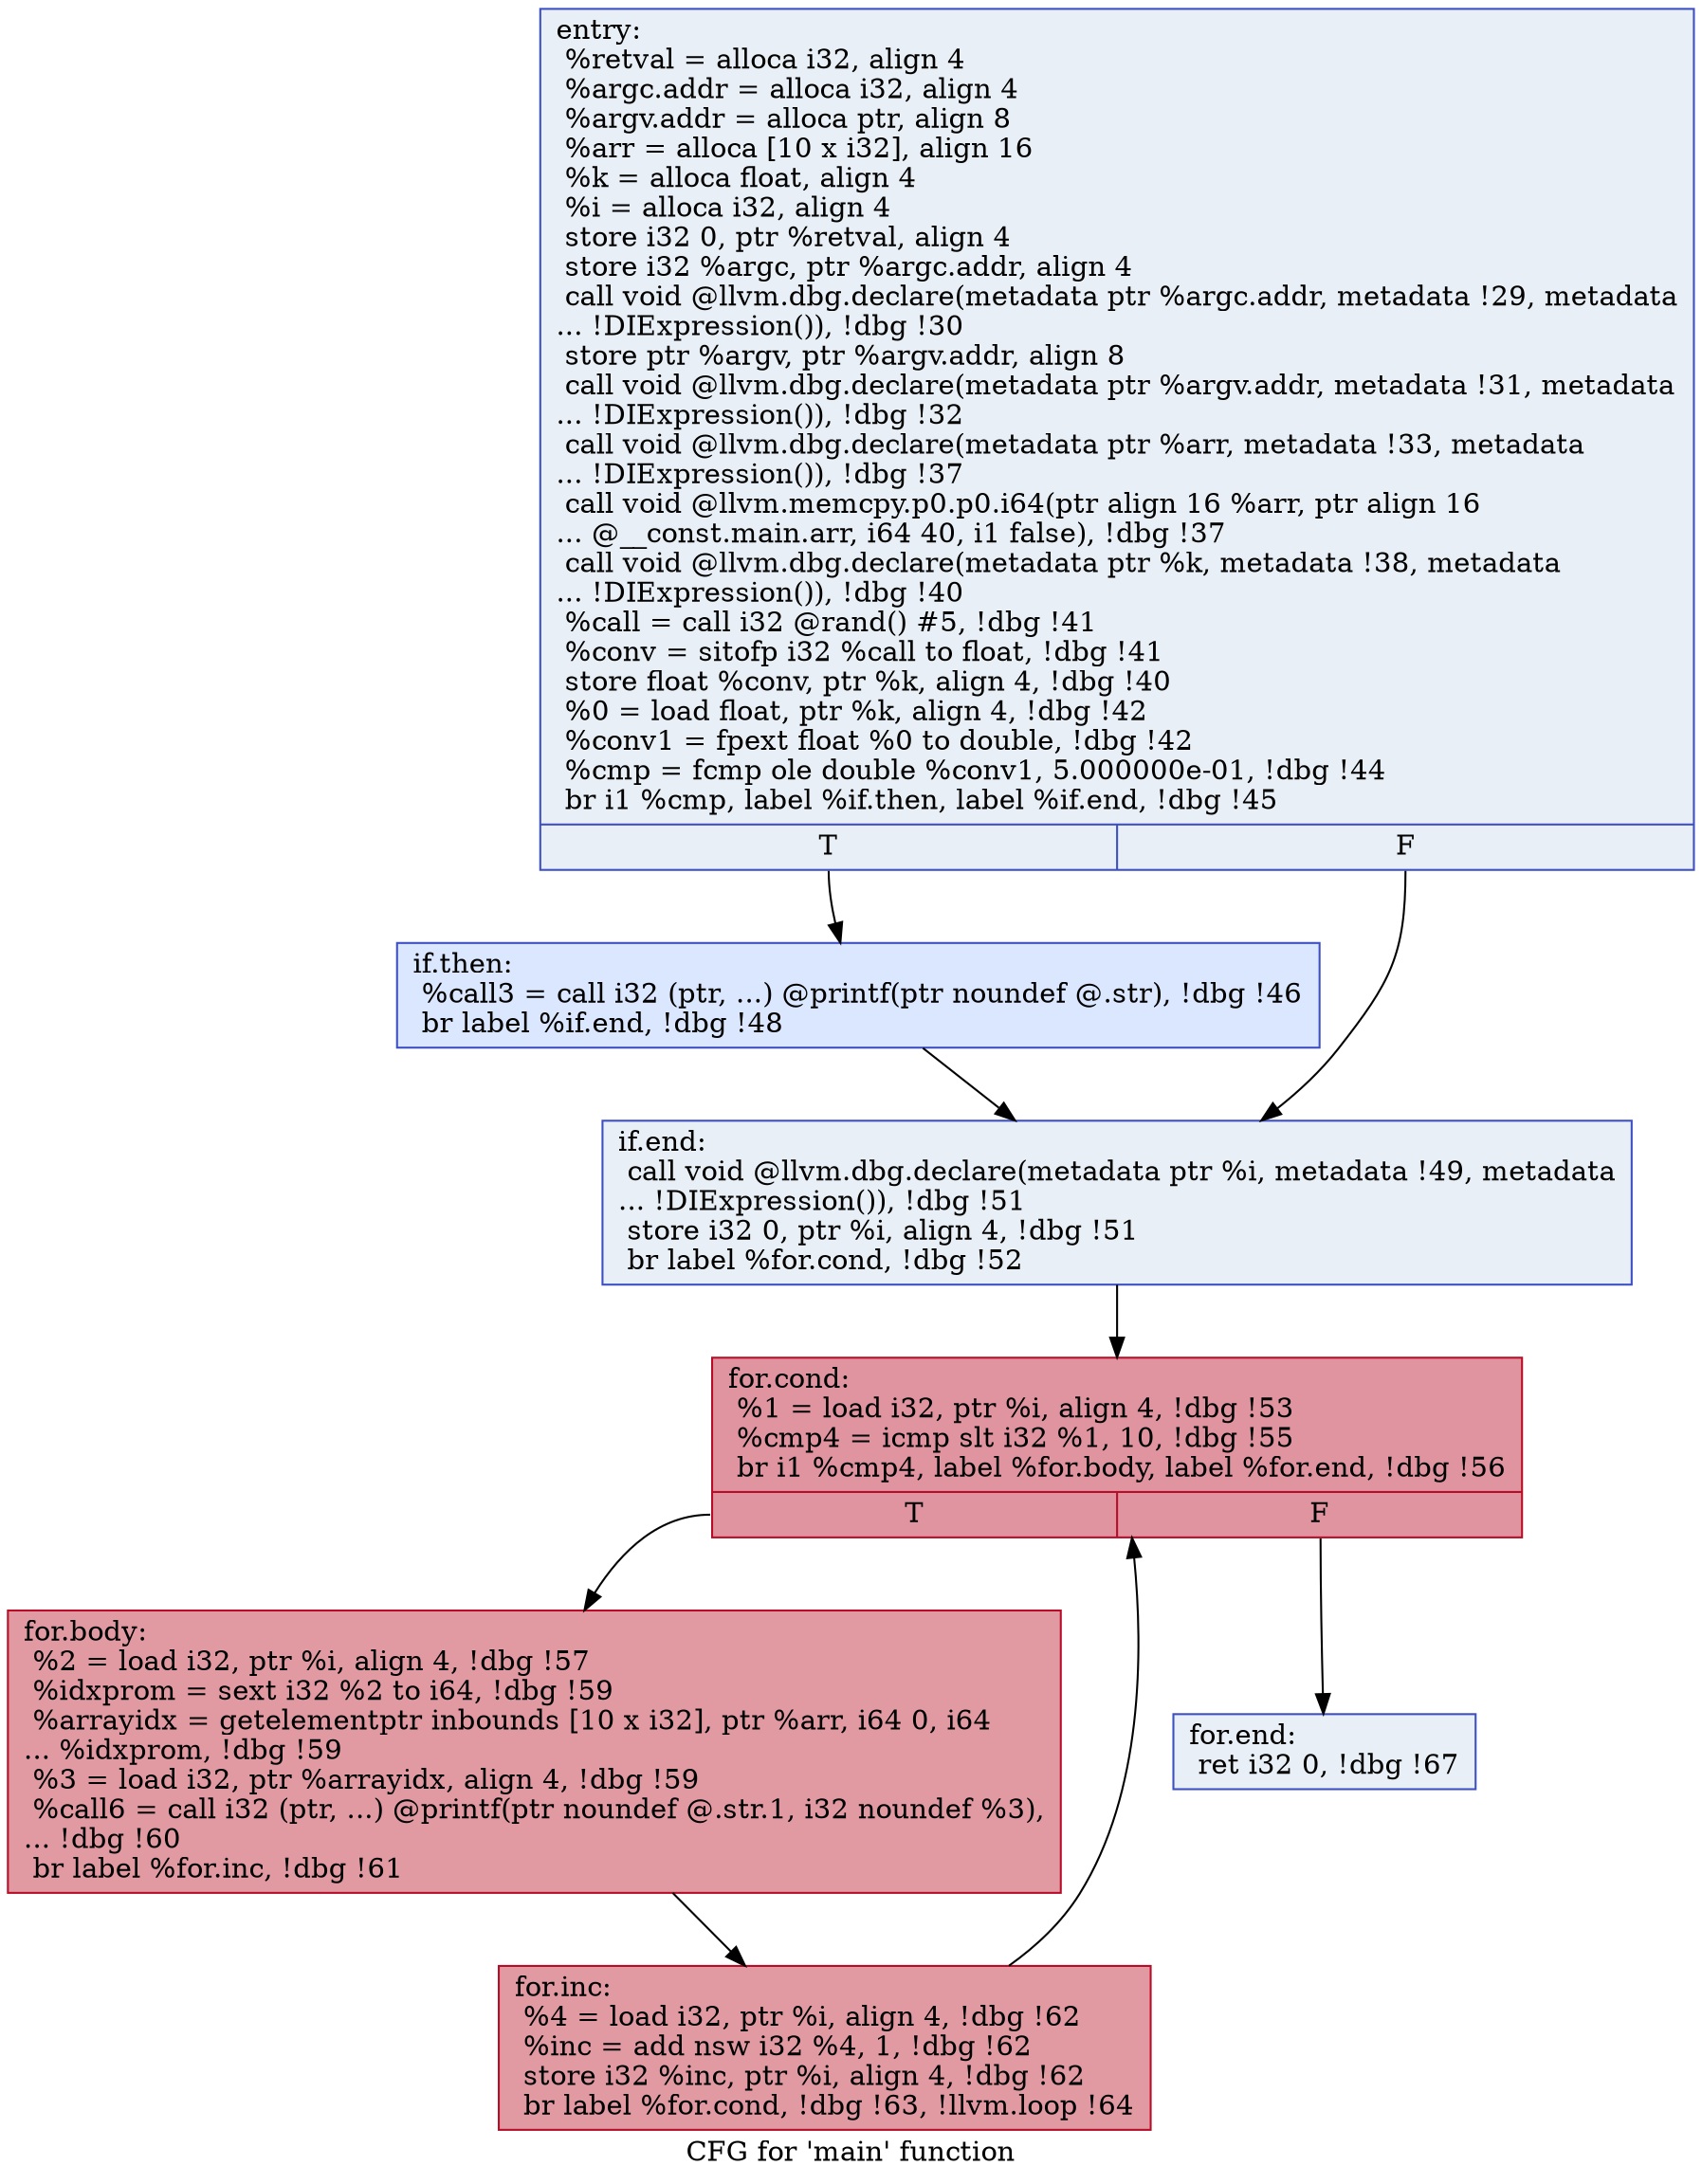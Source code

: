 digraph "CFG for 'main' function" {
	label="CFG for 'main' function";

	Node0x1f36870 [shape=record,color="#3d50c3ff", style=filled, fillcolor="#cedaeb70",label="{entry:\l  %retval = alloca i32, align 4\l  %argc.addr = alloca i32, align 4\l  %argv.addr = alloca ptr, align 8\l  %arr = alloca [10 x i32], align 16\l  %k = alloca float, align 4\l  %i = alloca i32, align 4\l  store i32 0, ptr %retval, align 4\l  store i32 %argc, ptr %argc.addr, align 4\l  call void @llvm.dbg.declare(metadata ptr %argc.addr, metadata !29, metadata\l... !DIExpression()), !dbg !30\l  store ptr %argv, ptr %argv.addr, align 8\l  call void @llvm.dbg.declare(metadata ptr %argv.addr, metadata !31, metadata\l... !DIExpression()), !dbg !32\l  call void @llvm.dbg.declare(metadata ptr %arr, metadata !33, metadata\l... !DIExpression()), !dbg !37\l  call void @llvm.memcpy.p0.p0.i64(ptr align 16 %arr, ptr align 16\l... @__const.main.arr, i64 40, i1 false), !dbg !37\l  call void @llvm.dbg.declare(metadata ptr %k, metadata !38, metadata\l... !DIExpression()), !dbg !40\l  %call = call i32 @rand() #5, !dbg !41\l  %conv = sitofp i32 %call to float, !dbg !41\l  store float %conv, ptr %k, align 4, !dbg !40\l  %0 = load float, ptr %k, align 4, !dbg !42\l  %conv1 = fpext float %0 to double, !dbg !42\l  %cmp = fcmp ole double %conv1, 5.000000e-01, !dbg !44\l  br i1 %cmp, label %if.then, label %if.end, !dbg !45\l|{<s0>T|<s1>F}}"];
	Node0x1f36870:s0 -> Node0x1f3f660;
	Node0x1f36870:s1 -> Node0x1f3f730;
	Node0x1f3f660 [shape=record,color="#3d50c3ff", style=filled, fillcolor="#abc8fd70",label="{if.then:                                          \l  %call3 = call i32 (ptr, ...) @printf(ptr noundef @.str), !dbg !46\l  br label %if.end, !dbg !48\l}"];
	Node0x1f3f660 -> Node0x1f3f730;
	Node0x1f3f730 [shape=record,color="#3d50c3ff", style=filled, fillcolor="#cedaeb70",label="{if.end:                                           \l  call void @llvm.dbg.declare(metadata ptr %i, metadata !49, metadata\l... !DIExpression()), !dbg !51\l  store i32 0, ptr %i, align 4, !dbg !51\l  br label %for.cond, !dbg !52\l}"];
	Node0x1f3f730 -> Node0x1f40970;
	Node0x1f40970 [shape=record,color="#b70d28ff", style=filled, fillcolor="#b70d2870",label="{for.cond:                                         \l  %1 = load i32, ptr %i, align 4, !dbg !53\l  %cmp4 = icmp slt i32 %1, 10, !dbg !55\l  br i1 %cmp4, label %for.body, label %for.end, !dbg !56\l|{<s0>T|<s1>F}}"];
	Node0x1f40970:s0 -> Node0x1f40f20;
	Node0x1f40970:s1 -> Node0x1f40fa0;
	Node0x1f40f20 [shape=record,color="#b70d28ff", style=filled, fillcolor="#bb1b2c70",label="{for.body:                                         \l  %2 = load i32, ptr %i, align 4, !dbg !57\l  %idxprom = sext i32 %2 to i64, !dbg !59\l  %arrayidx = getelementptr inbounds [10 x i32], ptr %arr, i64 0, i64\l... %idxprom, !dbg !59\l  %3 = load i32, ptr %arrayidx, align 4, !dbg !59\l  %call6 = call i32 (ptr, ...) @printf(ptr noundef @.str.1, i32 noundef %3),\l... !dbg !60\l  br label %for.inc, !dbg !61\l}"];
	Node0x1f40f20 -> Node0x1f42020;
	Node0x1f42020 [shape=record,color="#b70d28ff", style=filled, fillcolor="#bb1b2c70",label="{for.inc:                                          \l  %4 = load i32, ptr %i, align 4, !dbg !62\l  %inc = add nsw i32 %4, 1, !dbg !62\l  store i32 %inc, ptr %i, align 4, !dbg !62\l  br label %for.cond, !dbg !63, !llvm.loop !64\l}"];
	Node0x1f42020 -> Node0x1f40970;
	Node0x1f40fa0 [shape=record,color="#3d50c3ff", style=filled, fillcolor="#cedaeb70",label="{for.end:                                          \l  ret i32 0, !dbg !67\l}"];
}

